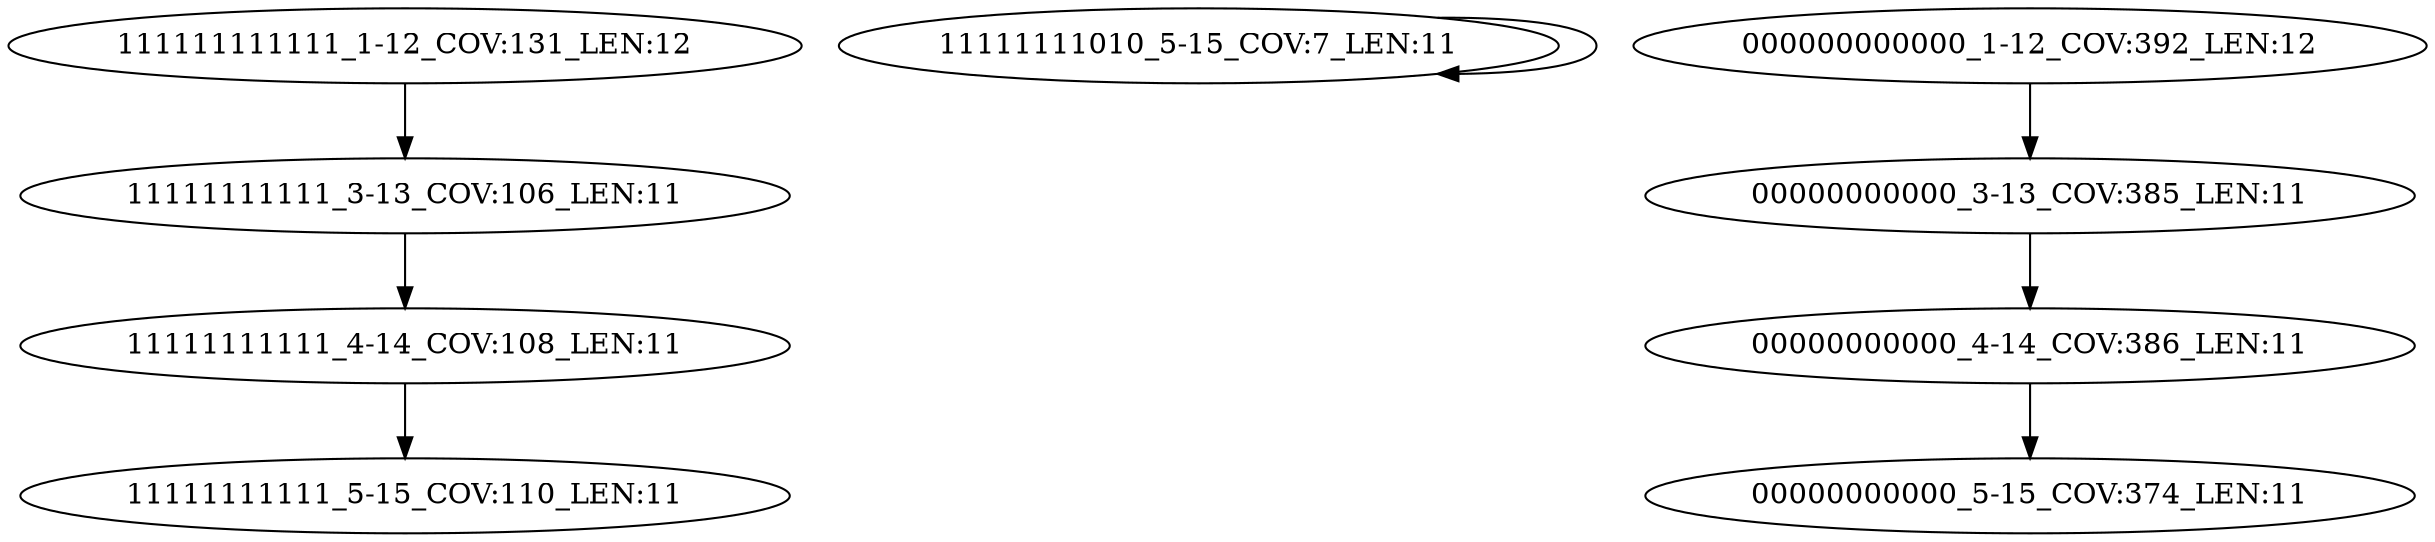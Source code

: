 digraph G {
    "11111111111_4-14_COV:108_LEN:11" -> "11111111111_5-15_COV:110_LEN:11";
    "11111111010_5-15_COV:7_LEN:11" -> "11111111010_5-15_COV:7_LEN:11";
    "111111111111_1-12_COV:131_LEN:12" -> "11111111111_3-13_COV:106_LEN:11";
    "00000000000_3-13_COV:385_LEN:11" -> "00000000000_4-14_COV:386_LEN:11";
    "11111111111_3-13_COV:106_LEN:11" -> "11111111111_4-14_COV:108_LEN:11";
    "000000000000_1-12_COV:392_LEN:12" -> "00000000000_3-13_COV:385_LEN:11";
    "00000000000_4-14_COV:386_LEN:11" -> "00000000000_5-15_COV:374_LEN:11";
}
